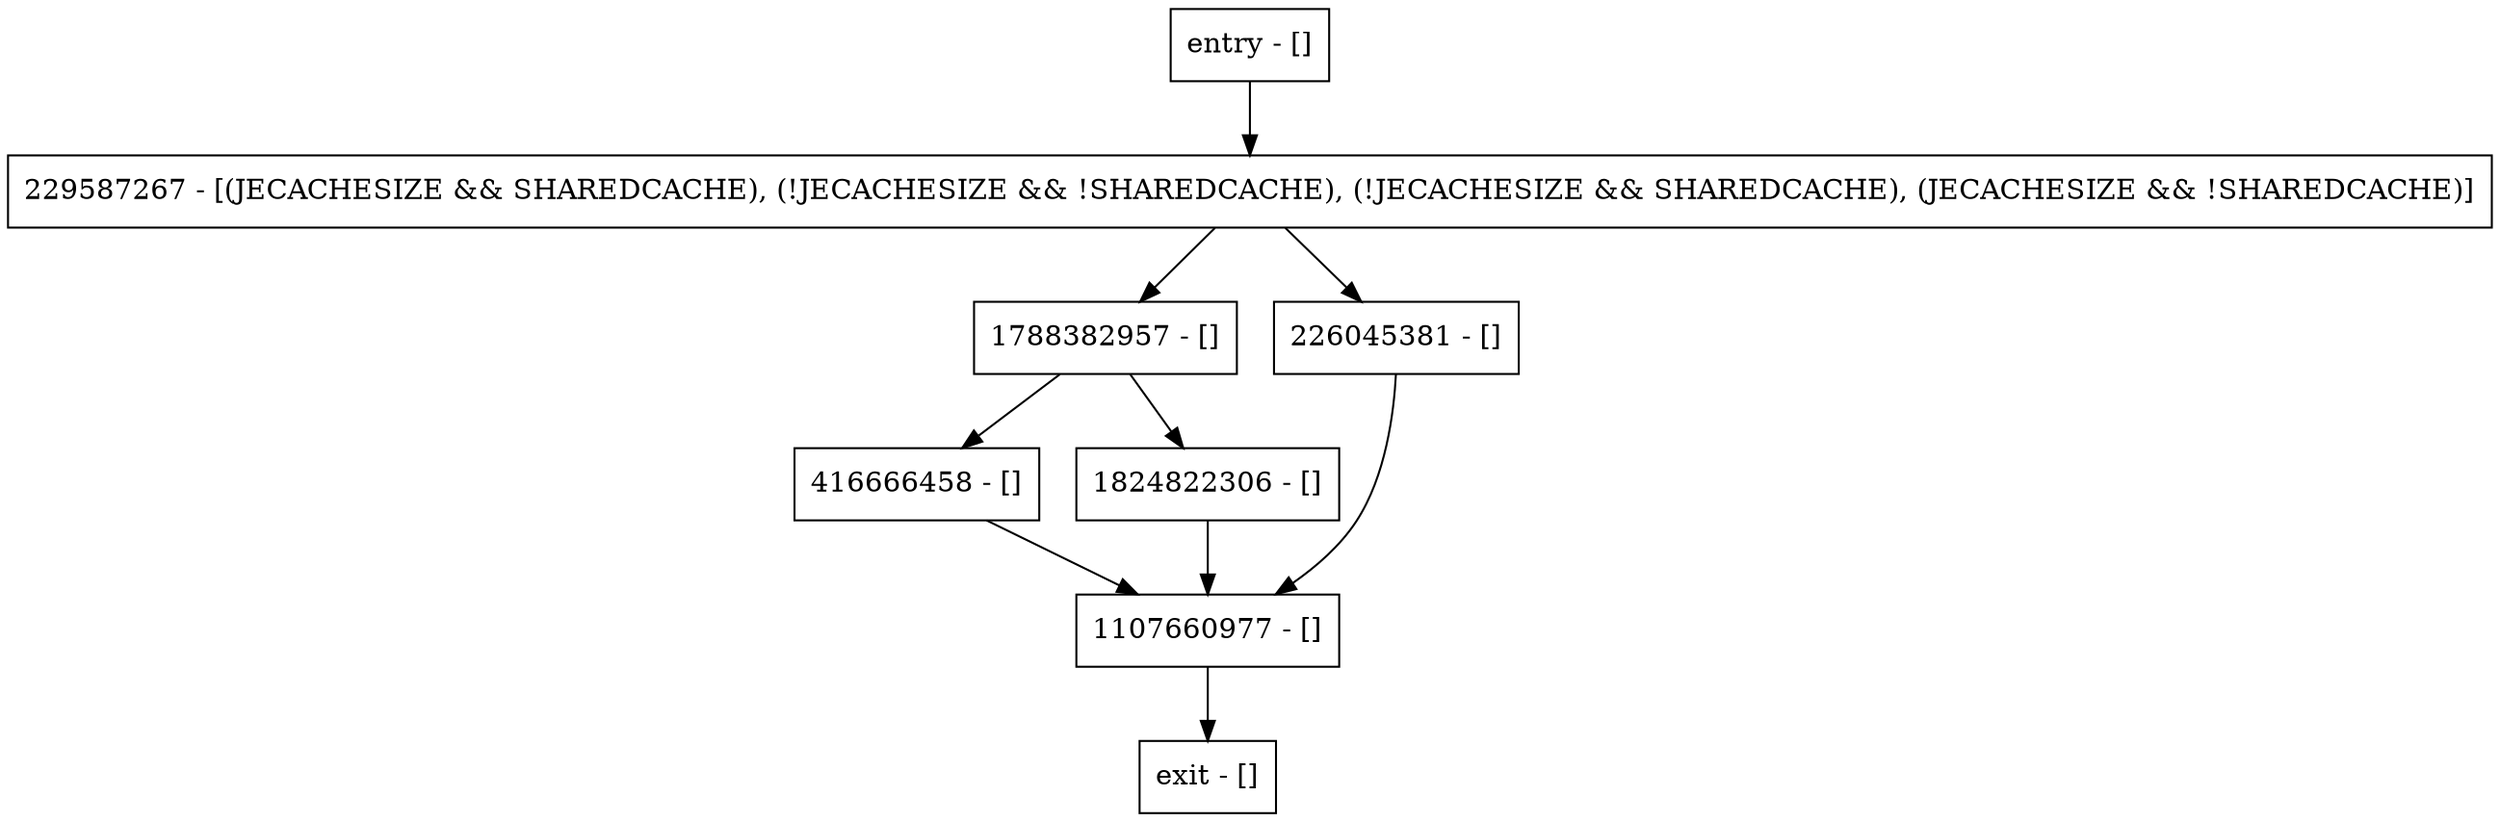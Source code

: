digraph <init> {
node [shape=record];
entry [label="entry - []"];
exit [label="exit - []"];
1788382957 [label="1788382957 - []"];
416666458 [label="416666458 - []"];
229587267 [label="229587267 - [(JECACHESIZE && SHAREDCACHE), (!JECACHESIZE && !SHAREDCACHE), (!JECACHESIZE && SHAREDCACHE), (JECACHESIZE && !SHAREDCACHE)]"];
226045381 [label="226045381 - []"];
1824822306 [label="1824822306 - []"];
1107660977 [label="1107660977 - []"];
entry;
exit;
entry -> 229587267;
1788382957 -> 416666458;
1788382957 -> 1824822306;
416666458 -> 1107660977;
229587267 -> 1788382957;
229587267 -> 226045381;
226045381 -> 1107660977;
1824822306 -> 1107660977;
1107660977 -> exit;
}

